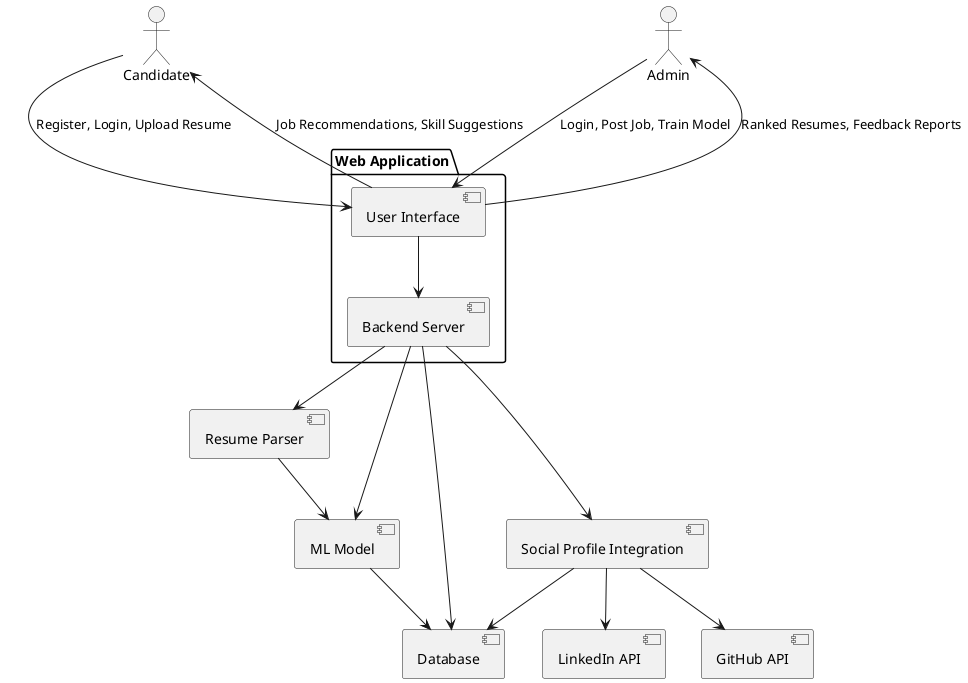@startuml
skinparam monochrome true

actor Candidate
actor Admin

package "Web Application" {
  [User Interface] --> [Backend Server]
}

[Backend Server] --> [Resume Parser]
[Backend Server] --> [ML Model]
[Backend Server] --> [Database]
[Backend Server] --> [Social Profile Integration]

[Resume Parser] --> [ML Model]
[ML Model] --> [Database]
[Social Profile Integration] --> [Database]

Candidate --> [User Interface] : Register, Login, Upload Resume
Admin --> [User Interface] : Login, Post Job, Train Model

[User Interface] --> Candidate : Job Recommendations, Skill Suggestions
[User Interface] --> Admin : Ranked Resumes, Feedback Reports

[Social Profile Integration] --> [LinkedIn API]
[Social Profile Integration] --> [GitHub API]

@enduml
